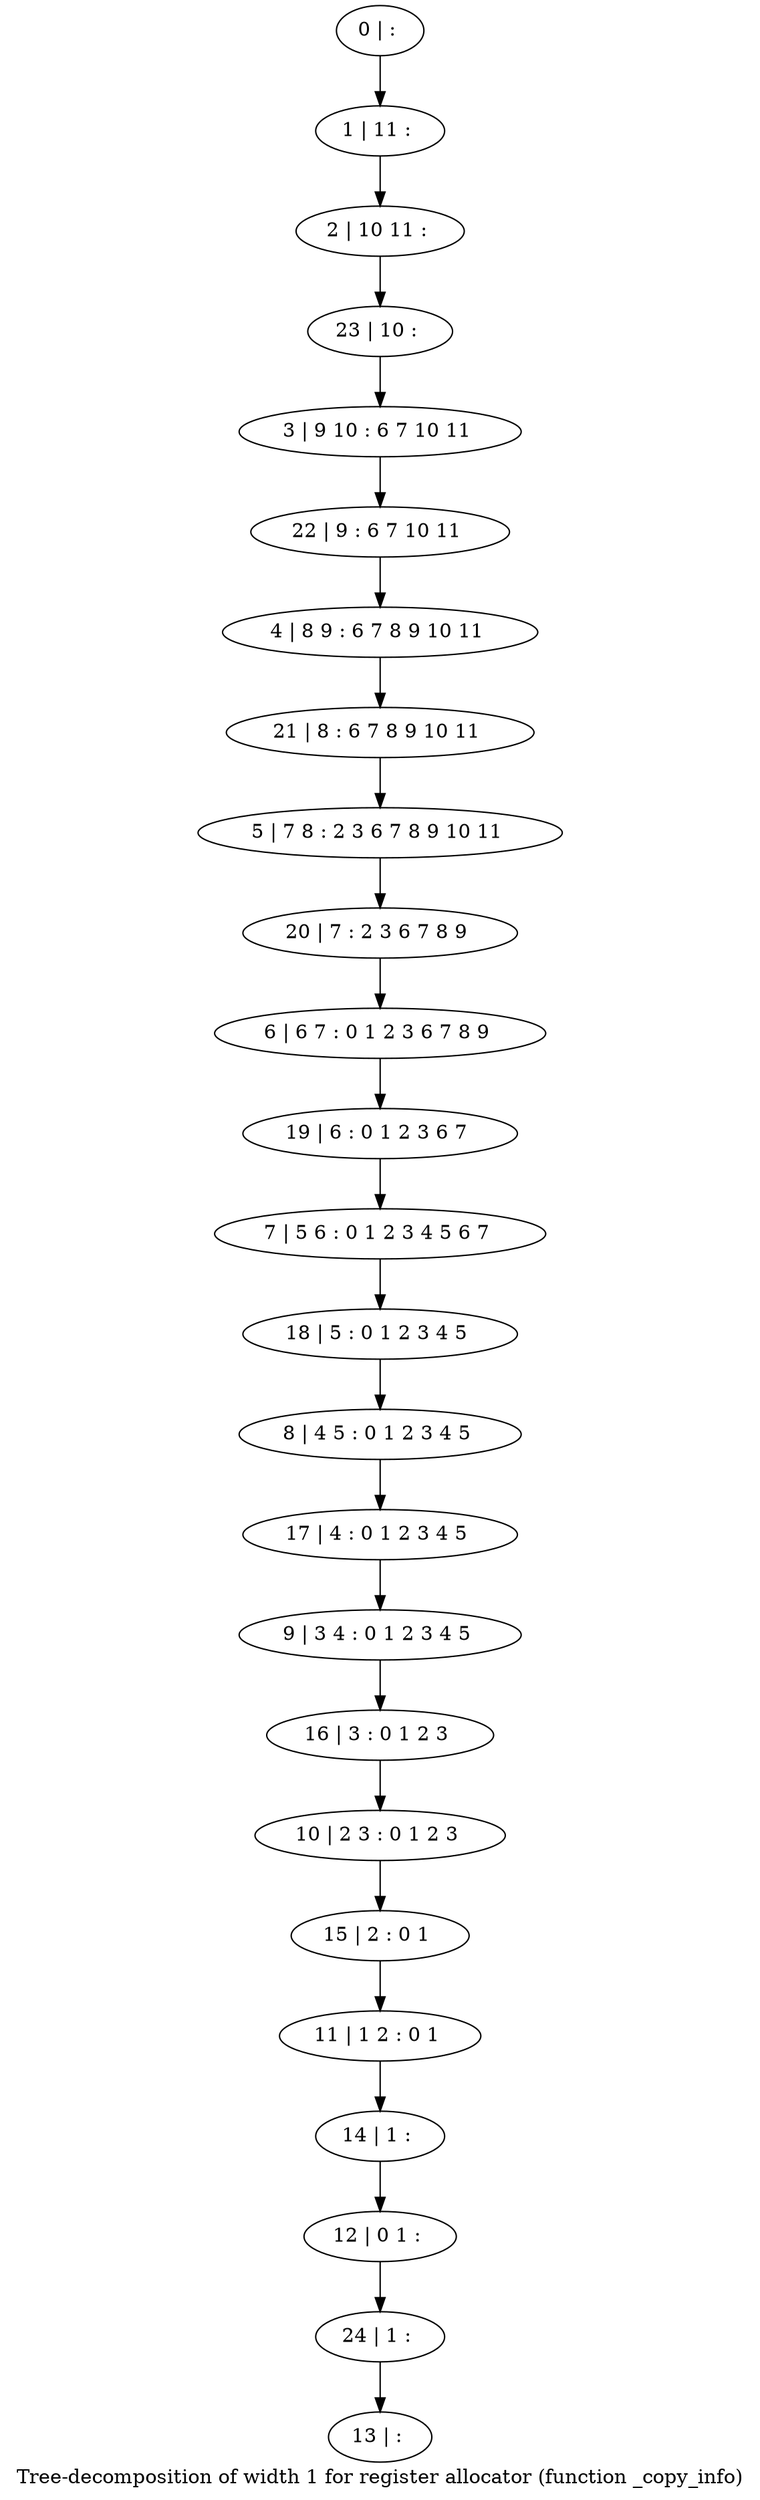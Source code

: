digraph G {
graph [label="Tree-decomposition of width 1 for register allocator (function _copy_info)"]
0[label="0 | : "];
1[label="1 | 11 : "];
2[label="2 | 10 11 : "];
3[label="3 | 9 10 : 6 7 10 11 "];
4[label="4 | 8 9 : 6 7 8 9 10 11 "];
5[label="5 | 7 8 : 2 3 6 7 8 9 10 11 "];
6[label="6 | 6 7 : 0 1 2 3 6 7 8 9 "];
7[label="7 | 5 6 : 0 1 2 3 4 5 6 7 "];
8[label="8 | 4 5 : 0 1 2 3 4 5 "];
9[label="9 | 3 4 : 0 1 2 3 4 5 "];
10[label="10 | 2 3 : 0 1 2 3 "];
11[label="11 | 1 2 : 0 1 "];
12[label="12 | 0 1 : "];
13[label="13 | : "];
14[label="14 | 1 : "];
15[label="15 | 2 : 0 1 "];
16[label="16 | 3 : 0 1 2 3 "];
17[label="17 | 4 : 0 1 2 3 4 5 "];
18[label="18 | 5 : 0 1 2 3 4 5 "];
19[label="19 | 6 : 0 1 2 3 6 7 "];
20[label="20 | 7 : 2 3 6 7 8 9 "];
21[label="21 | 8 : 6 7 8 9 10 11 "];
22[label="22 | 9 : 6 7 10 11 "];
23[label="23 | 10 : "];
24[label="24 | 1 : "];
0->1 ;
1->2 ;
14->12 ;
11->14 ;
15->11 ;
10->15 ;
16->10 ;
9->16 ;
17->9 ;
8->17 ;
18->8 ;
7->18 ;
19->7 ;
6->19 ;
20->6 ;
5->20 ;
21->5 ;
4->21 ;
22->4 ;
3->22 ;
23->3 ;
2->23 ;
24->13 ;
12->24 ;
}
